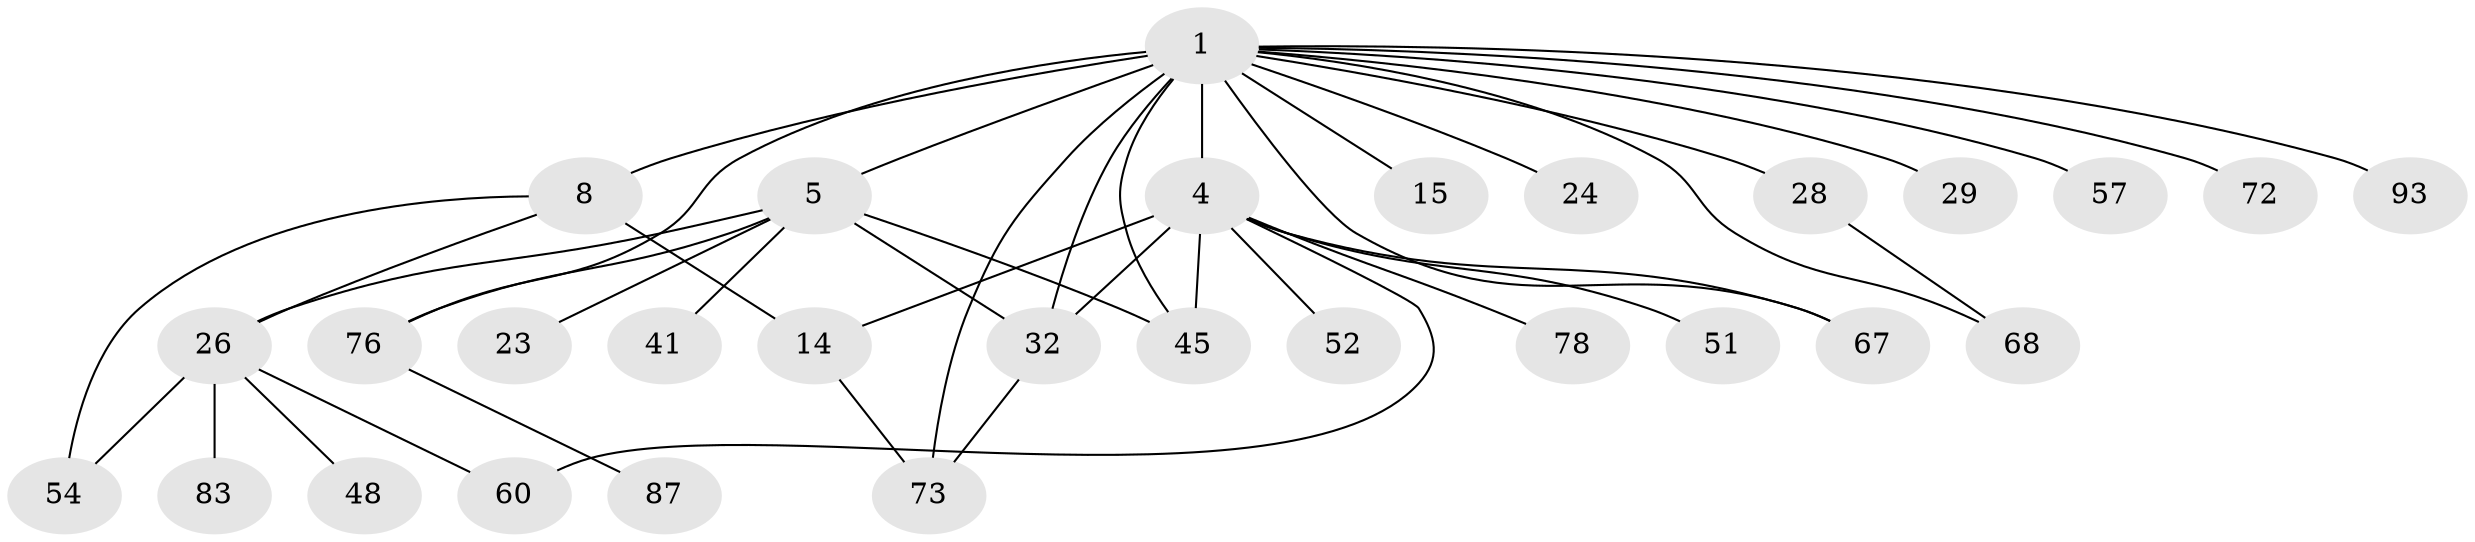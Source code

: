 // original degree distribution, {8: 0.010101010101010102, 3: 0.18181818181818182, 6: 0.050505050505050504, 5: 0.030303030303030304, 4: 0.10101010101010101, 2: 0.37373737373737376, 1: 0.25252525252525254}
// Generated by graph-tools (version 1.1) at 2025/17/03/04/25 18:17:00]
// undirected, 29 vertices, 41 edges
graph export_dot {
graph [start="1"]
  node [color=gray90,style=filled];
  1 [super="+11+3+33+63+2"];
  4 [super="+6+44+13+64"];
  5 [super="+17+82+19+50"];
  8 [super="+20+12"];
  14 [super="+90+22"];
  15;
  23;
  24;
  26 [super="+30+42+56"];
  28 [super="+47"];
  29 [super="+43"];
  32 [super="+74+49"];
  41 [super="+65"];
  45;
  48;
  51;
  52 [super="+70"];
  54 [super="+69"];
  57;
  60;
  67;
  68;
  72;
  73 [super="+99"];
  76 [super="+79+77"];
  78;
  83;
  87;
  93;
  1 -- 4 [weight=2];
  1 -- 68;
  1 -- 67;
  1 -- 5 [weight=4];
  1 -- 8 [weight=2];
  1 -- 24;
  1 -- 72 [weight=2];
  1 -- 28;
  1 -- 45 [weight=2];
  1 -- 32;
  1 -- 93;
  1 -- 29;
  1 -- 73;
  1 -- 76;
  1 -- 15;
  1 -- 57;
  4 -- 52;
  4 -- 14 [weight=2];
  4 -- 78;
  4 -- 32;
  4 -- 67;
  4 -- 51;
  4 -- 60;
  4 -- 45;
  5 -- 32;
  5 -- 41;
  5 -- 26;
  5 -- 76 [weight=2];
  5 -- 45;
  5 -- 23;
  8 -- 26;
  8 -- 54;
  8 -- 14;
  14 -- 73;
  26 -- 48;
  26 -- 83;
  26 -- 54;
  26 -- 60;
  28 -- 68;
  32 -- 73;
  76 -- 87;
}

